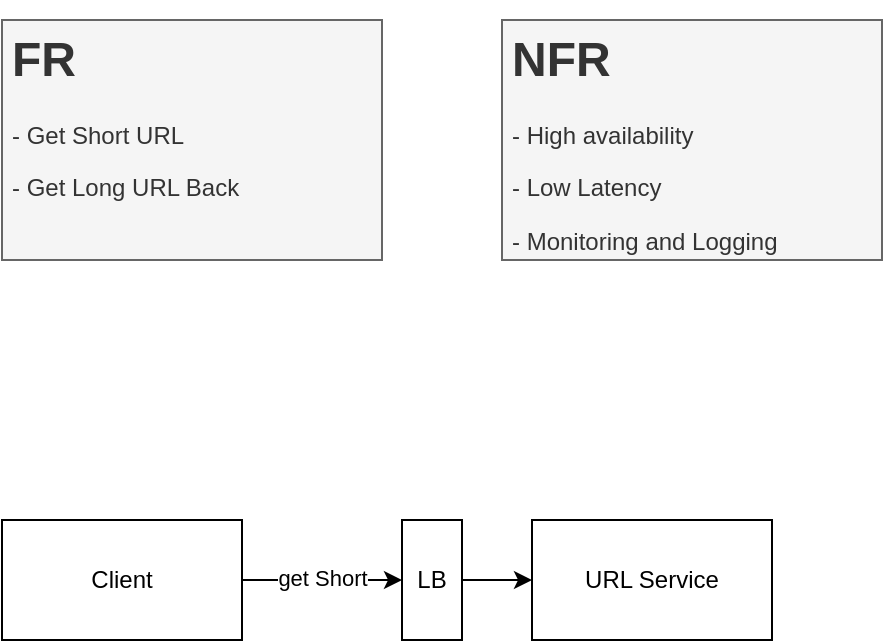 <mxfile version="20.0.4" type="github"><diagram id="-pFzq6e1m9lLXlwj_jgK" name="Page-1"><mxGraphModel dx="1298" dy="764" grid="1" gridSize="10" guides="1" tooltips="1" connect="1" arrows="1" fold="1" page="1" pageScale="1" pageWidth="850" pageHeight="1100" math="0" shadow="0"><root><mxCell id="0"/><mxCell id="1" parent="0"/><mxCell id="wwFVrsCmBVulCgjgErBp-1" value="&lt;h1&gt;FR&lt;/h1&gt;&lt;p&gt;- Get Short URL&lt;/p&gt;&lt;p&gt;- Get Long URL Back&lt;/p&gt;&lt;p&gt;&lt;br&gt;&lt;/p&gt;" style="text;html=1;strokeColor=#666666;fillColor=#f5f5f5;spacing=5;spacingTop=-20;whiteSpace=wrap;overflow=hidden;rounded=0;fontColor=#333333;" vertex="1" parent="1"><mxGeometry x="50" y="30" width="190" height="120" as="geometry"/></mxCell><mxCell id="wwFVrsCmBVulCgjgErBp-2" value="&lt;h1&gt;NFR&lt;/h1&gt;&lt;p&gt;- High availability&lt;/p&gt;&lt;p&gt;- Low Latency&lt;/p&gt;&lt;p&gt;- Monitoring and Logging&lt;/p&gt;" style="text;html=1;strokeColor=#666666;fillColor=#f5f5f5;spacing=5;spacingTop=-20;whiteSpace=wrap;overflow=hidden;rounded=0;fontColor=#333333;" vertex="1" parent="1"><mxGeometry x="300" y="30" width="190" height="120" as="geometry"/></mxCell><mxCell id="wwFVrsCmBVulCgjgErBp-5" value="" style="edgeStyle=orthogonalEdgeStyle;rounded=0;orthogonalLoop=1;jettySize=auto;html=1;" edge="1" parent="1" source="wwFVrsCmBVulCgjgErBp-3" target="wwFVrsCmBVulCgjgErBp-4"><mxGeometry relative="1" as="geometry"/></mxCell><mxCell id="wwFVrsCmBVulCgjgErBp-8" value="get Short" style="edgeLabel;html=1;align=center;verticalAlign=middle;resizable=0;points=[];" vertex="1" connectable="0" parent="wwFVrsCmBVulCgjgErBp-5"><mxGeometry y="1" relative="1" as="geometry"><mxPoint as="offset"/></mxGeometry></mxCell><mxCell id="wwFVrsCmBVulCgjgErBp-3" value="Client" style="rounded=0;whiteSpace=wrap;html=1;" vertex="1" parent="1"><mxGeometry x="50" y="280" width="120" height="60" as="geometry"/></mxCell><mxCell id="wwFVrsCmBVulCgjgErBp-7" value="" style="edgeStyle=orthogonalEdgeStyle;rounded=0;orthogonalLoop=1;jettySize=auto;html=1;" edge="1" parent="1" source="wwFVrsCmBVulCgjgErBp-4" target="wwFVrsCmBVulCgjgErBp-6"><mxGeometry relative="1" as="geometry"/></mxCell><mxCell id="wwFVrsCmBVulCgjgErBp-4" value="LB" style="whiteSpace=wrap;html=1;rounded=0;" vertex="1" parent="1"><mxGeometry x="250" y="280" width="30" height="60" as="geometry"/></mxCell><mxCell id="wwFVrsCmBVulCgjgErBp-6" value="URL Service" style="whiteSpace=wrap;html=1;rounded=0;" vertex="1" parent="1"><mxGeometry x="315" y="280" width="120" height="60" as="geometry"/></mxCell></root></mxGraphModel></diagram></mxfile>